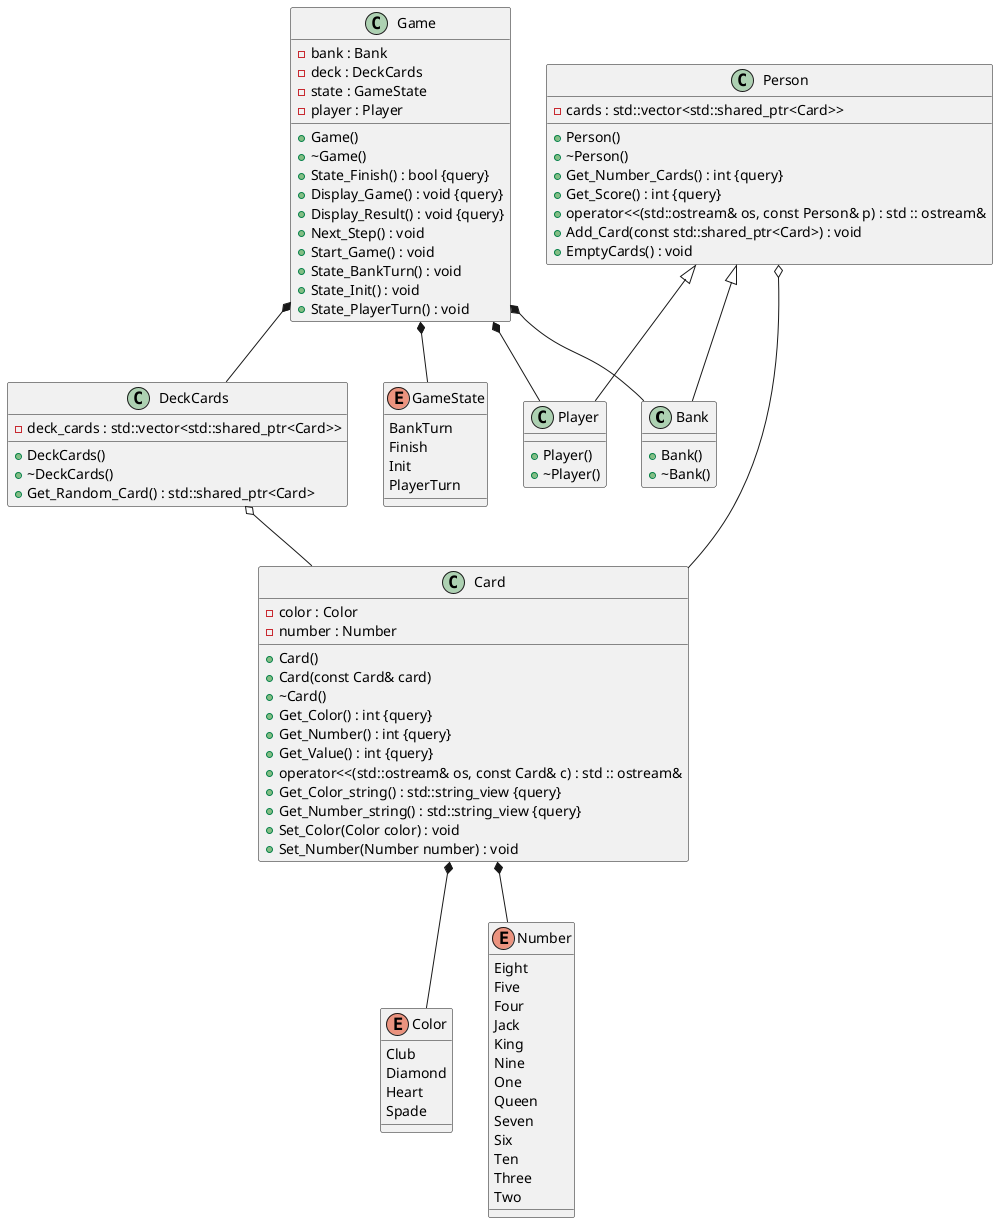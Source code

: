 @startuml





/' Objects '/

class Bank {
	+Bank()
	+~Bank()
}


class Card {
	+Card()
	+Card(const Card& card)
	+~Card()
	-color : Color
	-number : Number
	+Get_Color() : int {query}
	+Get_Number() : int {query}
	+Get_Value() : int {query}
	+operator<<(std::ostream& os, const Card& c) : std :: ostream&
	+Get_Color_string() : std::string_view {query}
	+Get_Number_string() : std::string_view {query}
	+Set_Color(Color color) : void
	+Set_Number(Number number) : void
}


class DeckCards {
	+DeckCards()
	+~DeckCards()
	+Get_Random_Card() : std::shared_ptr<Card>
	-deck_cards : std::vector<std::shared_ptr<Card>>
}


class Game {
	+Game()
	+~Game()
	-bank : Bank
	-deck : DeckCards
	-state : GameState
	-player : Player
	+State_Finish() : bool {query}
	+Display_Game() : void {query}
	+Display_Result() : void {query}
	+Next_Step() : void
	+Start_Game() : void
	+State_BankTurn() : void
	+State_Init() : void
	+State_PlayerTurn() : void
}


class Person {
	+Person()
	+~Person()
	+Get_Number_Cards() : int {query}
	+Get_Score() : int {query}
	+operator<<(std::ostream& os, const Person& p) : std :: ostream&
	-cards : std::vector<std::shared_ptr<Card>>
	+Add_Card(const std::shared_ptr<Card>) : void
	+EmptyCards() : void
}


class Player {
	+Player()
	+~Player()
}


enum Color {
	Club
	Diamond
	Heart
	Spade
}


enum GameState {
	BankTurn
	Finish
	Init
	PlayerTurn
}


enum Number {
	Eight
	Five
	Four
	Jack
	King
	Nine
	One
	Queen
	Seven
	Six
	Ten
	Three
	Two
}





/' Inheritance relationships '/

Person <|-- Bank


Person <|-- Player





/' Aggregation relationships '/

Card *-- Color


Card *-- Number


DeckCards o-- Card


Game *-- Bank


Game *-- DeckCards


Game *-- GameState


Game *-- Player


Person o-- Card






/' Nested objects '/



@enduml
